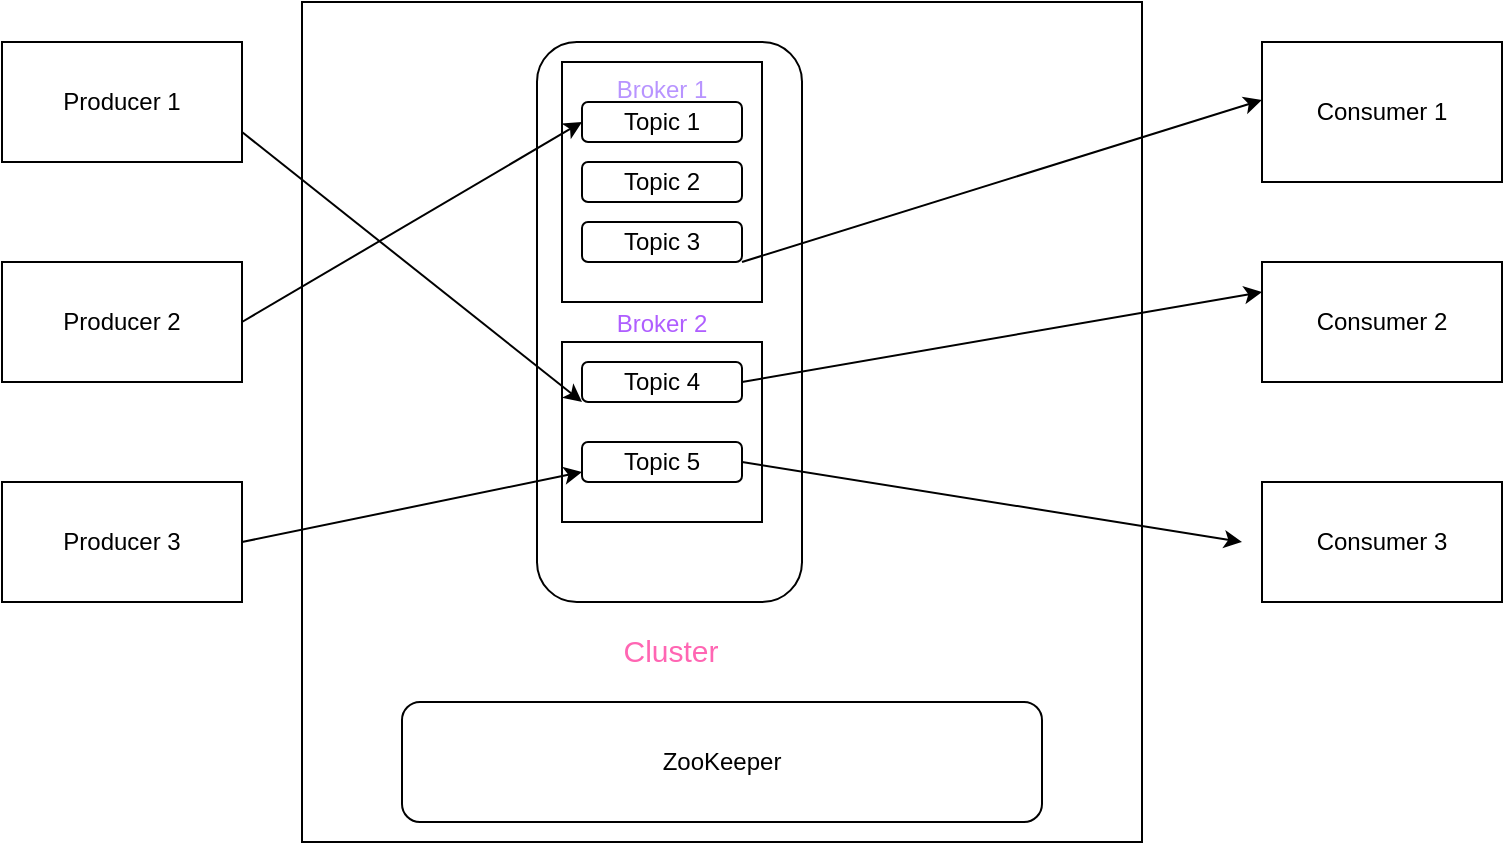 <mxfile version="24.7.17">
  <diagram name="Page-1" id="GMOOKL5oZxSMztqM5X71">
    <mxGraphModel dx="954" dy="529" grid="1" gridSize="10" guides="1" tooltips="1" connect="1" arrows="1" fold="1" page="1" pageScale="1" pageWidth="850" pageHeight="1100" math="0" shadow="0">
      <root>
        <mxCell id="0" />
        <mxCell id="1" parent="0" />
        <mxCell id="OCfXWy8ihKs6CbOgox06-1" value="" style="whiteSpace=wrap;html=1;aspect=fixed;" vertex="1" parent="1">
          <mxGeometry x="180" y="120" width="420" height="420" as="geometry" />
        </mxCell>
        <mxCell id="OCfXWy8ihKs6CbOgox06-2" value="&lt;p style=&quot;line-height: 100%;&quot;&gt;&lt;font color=&quot;#ff66b3&quot;&gt;&lt;span style=&quot;font-size: 15px;&quot;&gt;Cluster&lt;/span&gt;&lt;/font&gt;&lt;/p&gt;" style="rounded=1;whiteSpace=wrap;html=1;labelPosition=center;verticalLabelPosition=bottom;align=center;verticalAlign=top;" vertex="1" parent="1">
          <mxGeometry x="297.5" y="140" width="132.5" height="280" as="geometry" />
        </mxCell>
        <mxCell id="OCfXWy8ihKs6CbOgox06-4" value="&lt;font color=&quot;#b894ff&quot;&gt;Broker 1&lt;/font&gt;" style="rounded=0;whiteSpace=wrap;html=1;align=center;verticalAlign=top;" vertex="1" parent="1">
          <mxGeometry x="310" y="150" width="100" height="120" as="geometry" />
        </mxCell>
        <mxCell id="OCfXWy8ihKs6CbOgox06-5" value="&lt;div style=&quot;&quot;&gt;&lt;span style=&quot;color: rgb(175, 94, 255); background-color: initial;&quot;&gt;Broker 2&lt;/span&gt;&lt;/div&gt;" style="rounded=0;whiteSpace=wrap;html=1;align=center;labelPosition=center;verticalLabelPosition=top;verticalAlign=bottom;" vertex="1" parent="1">
          <mxGeometry x="310" y="290" width="100" height="90" as="geometry" />
        </mxCell>
        <mxCell id="OCfXWy8ihKs6CbOgox06-6" value="Topic 1" style="rounded=1;whiteSpace=wrap;html=1;" vertex="1" parent="1">
          <mxGeometry x="320" y="170" width="80" height="20" as="geometry" />
        </mxCell>
        <mxCell id="OCfXWy8ihKs6CbOgox06-7" value="Topic 2" style="rounded=1;whiteSpace=wrap;html=1;" vertex="1" parent="1">
          <mxGeometry x="320" y="200" width="80" height="20" as="geometry" />
        </mxCell>
        <mxCell id="OCfXWy8ihKs6CbOgox06-8" value="Topic 3" style="rounded=1;whiteSpace=wrap;html=1;" vertex="1" parent="1">
          <mxGeometry x="320" y="230" width="80" height="20" as="geometry" />
        </mxCell>
        <mxCell id="OCfXWy8ihKs6CbOgox06-10" value="Topic 4" style="rounded=1;whiteSpace=wrap;html=1;" vertex="1" parent="1">
          <mxGeometry x="320" y="300" width="80" height="20" as="geometry" />
        </mxCell>
        <mxCell id="OCfXWy8ihKs6CbOgox06-11" value="Topic 5" style="rounded=1;whiteSpace=wrap;html=1;align=center;" vertex="1" parent="1">
          <mxGeometry x="320" y="340" width="80" height="20" as="geometry" />
        </mxCell>
        <mxCell id="OCfXWy8ihKs6CbOgox06-22" value="ZooKeeper" style="rounded=1;whiteSpace=wrap;html=1;" vertex="1" parent="1">
          <mxGeometry x="230" y="470" width="320" height="60" as="geometry" />
        </mxCell>
        <mxCell id="OCfXWy8ihKs6CbOgox06-23" value="Producer 1" style="rounded=0;whiteSpace=wrap;html=1;" vertex="1" parent="1">
          <mxGeometry x="30" y="140" width="120" height="60" as="geometry" />
        </mxCell>
        <mxCell id="OCfXWy8ihKs6CbOgox06-24" value="Producer 2" style="rounded=0;whiteSpace=wrap;html=1;" vertex="1" parent="1">
          <mxGeometry x="30" y="250" width="120" height="60" as="geometry" />
        </mxCell>
        <mxCell id="OCfXWy8ihKs6CbOgox06-25" value="Producer 3" style="rounded=0;whiteSpace=wrap;html=1;" vertex="1" parent="1">
          <mxGeometry x="30" y="360" width="120" height="60" as="geometry" />
        </mxCell>
        <mxCell id="OCfXWy8ihKs6CbOgox06-26" value="Consumer 3" style="rounded=0;whiteSpace=wrap;html=1;" vertex="1" parent="1">
          <mxGeometry x="660" y="360" width="120" height="60" as="geometry" />
        </mxCell>
        <mxCell id="OCfXWy8ihKs6CbOgox06-27" value="Consumer 2" style="rounded=0;whiteSpace=wrap;html=1;" vertex="1" parent="1">
          <mxGeometry x="660" y="250" width="120" height="60" as="geometry" />
        </mxCell>
        <mxCell id="OCfXWy8ihKs6CbOgox06-28" value="Consumer 1" style="rounded=0;whiteSpace=wrap;html=1;" vertex="1" parent="1">
          <mxGeometry x="660" y="140" width="120" height="70" as="geometry" />
        </mxCell>
        <mxCell id="OCfXWy8ihKs6CbOgox06-29" value="" style="endArrow=classic;html=1;rounded=0;entryX=0;entryY=0.25;entryDx=0;entryDy=0;" edge="1" parent="1" target="OCfXWy8ihKs6CbOgox06-27">
          <mxGeometry width="50" height="50" relative="1" as="geometry">
            <mxPoint x="400" y="310.001" as="sourcePoint" />
            <mxPoint x="650" y="271.807" as="targetPoint" />
          </mxGeometry>
        </mxCell>
        <mxCell id="OCfXWy8ihKs6CbOgox06-31" value="" style="endArrow=classic;html=1;rounded=0;exitX=1;exitY=0.5;exitDx=0;exitDy=0;" edge="1" parent="1" source="OCfXWy8ihKs6CbOgox06-11">
          <mxGeometry width="50" height="50" relative="1" as="geometry">
            <mxPoint x="430" y="310" as="sourcePoint" />
            <mxPoint x="650" y="390" as="targetPoint" />
          </mxGeometry>
        </mxCell>
        <mxCell id="OCfXWy8ihKs6CbOgox06-32" value="" style="endArrow=classic;html=1;rounded=0;exitX=1;exitY=1;exitDx=0;exitDy=0;entryX=0;entryY=0.414;entryDx=0;entryDy=0;entryPerimeter=0;" edge="1" parent="1" source="OCfXWy8ihKs6CbOgox06-8" target="OCfXWy8ihKs6CbOgox06-28">
          <mxGeometry width="50" height="50" relative="1" as="geometry">
            <mxPoint x="430" y="310" as="sourcePoint" />
            <mxPoint x="480" y="260" as="targetPoint" />
          </mxGeometry>
        </mxCell>
        <mxCell id="OCfXWy8ihKs6CbOgox06-33" value="" style="endArrow=classic;html=1;rounded=0;exitX=1;exitY=0.75;exitDx=0;exitDy=0;entryX=0.1;entryY=0.333;entryDx=0;entryDy=0;entryPerimeter=0;" edge="1" parent="1" source="OCfXWy8ihKs6CbOgox06-23" target="OCfXWy8ihKs6CbOgox06-5">
          <mxGeometry width="50" height="50" relative="1" as="geometry">
            <mxPoint x="430" y="310" as="sourcePoint" />
            <mxPoint x="480" y="260" as="targetPoint" />
          </mxGeometry>
        </mxCell>
        <mxCell id="OCfXWy8ihKs6CbOgox06-34" value="" style="endArrow=classic;html=1;rounded=0;exitX=1;exitY=0.5;exitDx=0;exitDy=0;entryX=0;entryY=0.5;entryDx=0;entryDy=0;" edge="1" parent="1" source="OCfXWy8ihKs6CbOgox06-24" target="OCfXWy8ihKs6CbOgox06-6">
          <mxGeometry width="50" height="50" relative="1" as="geometry">
            <mxPoint x="430" y="310" as="sourcePoint" />
            <mxPoint x="480" y="260" as="targetPoint" />
          </mxGeometry>
        </mxCell>
        <mxCell id="OCfXWy8ihKs6CbOgox06-35" value="" style="endArrow=classic;html=1;rounded=0;exitX=1;exitY=0.5;exitDx=0;exitDy=0;entryX=0;entryY=0.75;entryDx=0;entryDy=0;" edge="1" parent="1" source="OCfXWy8ihKs6CbOgox06-25" target="OCfXWy8ihKs6CbOgox06-11">
          <mxGeometry width="50" height="50" relative="1" as="geometry">
            <mxPoint x="430" y="310" as="sourcePoint" />
            <mxPoint x="480" y="260" as="targetPoint" />
          </mxGeometry>
        </mxCell>
      </root>
    </mxGraphModel>
  </diagram>
</mxfile>
